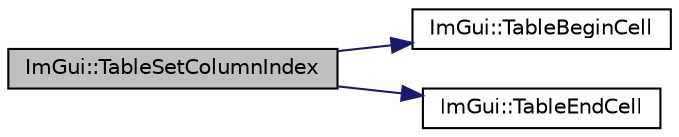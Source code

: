 digraph "ImGui::TableSetColumnIndex"
{
 // LATEX_PDF_SIZE
  edge [fontname="Helvetica",fontsize="10",labelfontname="Helvetica",labelfontsize="10"];
  node [fontname="Helvetica",fontsize="10",shape=record];
  rankdir="LR";
  Node1 [label="ImGui::TableSetColumnIndex",height=0.2,width=0.4,color="black", fillcolor="grey75", style="filled", fontcolor="black",tooltip=" "];
  Node1 -> Node2 [color="midnightblue",fontsize="10",style="solid"];
  Node2 [label="ImGui::TableBeginCell",height=0.2,width=0.4,color="black", fillcolor="white", style="filled",URL="$namespace_im_gui.html#ab6578920318c60f3a18daee1d8711103",tooltip=" "];
  Node1 -> Node3 [color="midnightblue",fontsize="10",style="solid"];
  Node3 [label="ImGui::TableEndCell",height=0.2,width=0.4,color="black", fillcolor="white", style="filled",URL="$namespace_im_gui.html#ae2058909b56d7169e34a6cfefb1ac2f3",tooltip=" "];
}
